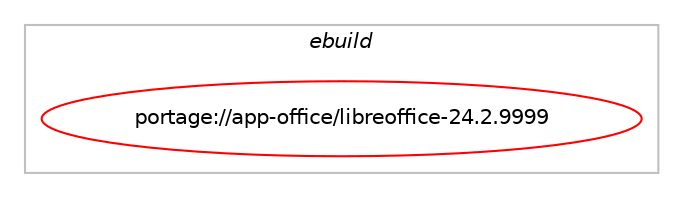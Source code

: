 digraph prolog {

# *************
# Graph options
# *************

newrank=true;
concentrate=true;
compound=true;
graph [rankdir=LR,fontname=Helvetica,fontsize=10,ranksep=1.5];#, ranksep=2.5, nodesep=0.2];
edge  [arrowhead=vee];
node  [fontname=Helvetica,fontsize=10];

# **********
# The ebuild
# **********

subgraph cluster_leftcol {
color=gray;
label=<<i>ebuild</i>>;
id [label="portage://app-office/libreoffice-24.2.9999", color=red, width=4, href="../app-office/libreoffice-24.2.9999.svg"];
}

# ****************
# The dependencies
# ****************

subgraph cluster_midcol {
color=gray;
label=<<i>dependencies</i>>;
subgraph cluster_compile {
fillcolor="#eeeeee";
style=filled;
label=<<i>compile</i>>;
# *** BEGIN UNKNOWN DEPENDENCY TYPE (TODO) ***
# id -> equal(use_conditional_group(negative,mariadb,portage://app-office/libreoffice-24.2.9999,[package_dependency(portage://app-office/libreoffice-24.2.9999,install,no,dev-db,mysql-connector-c,none,[,,],any_same_slot,[])]))
# *** END UNKNOWN DEPENDENCY TYPE (TODO) ***

# *** BEGIN UNKNOWN DEPENDENCY TYPE (TODO) ***
# id -> equal(use_conditional_group(positive,accessibility,portage://app-office/libreoffice-24.2.9999,[use_conditional_group(positive,python_single_target_python3_10,portage://app-office/libreoffice-24.2.9999,[package_dependency(portage://app-office/libreoffice-24.2.9999,install,no,dev-python,lxml,none,[,,],[],[use(enable(python_targets_python3_10),negative)])]),use_conditional_group(positive,python_single_target_python3_11,portage://app-office/libreoffice-24.2.9999,[package_dependency(portage://app-office/libreoffice-24.2.9999,install,no,dev-python,lxml,none,[,,],[],[use(enable(python_targets_python3_11),negative)])]),use_conditional_group(positive,python_single_target_python3_12,portage://app-office/libreoffice-24.2.9999,[package_dependency(portage://app-office/libreoffice-24.2.9999,install,no,dev-python,lxml,none,[,,],[],[use(enable(python_targets_python3_12),negative)])])]))
# *** END UNKNOWN DEPENDENCY TYPE (TODO) ***

# *** BEGIN UNKNOWN DEPENDENCY TYPE (TODO) ***
# id -> equal(use_conditional_group(positive,bluetooth,portage://app-office/libreoffice-24.2.9999,[package_dependency(portage://app-office/libreoffice-24.2.9999,install,no,dev-libs,glib,none,[,,],[slot(2)],[]),package_dependency(portage://app-office/libreoffice-24.2.9999,install,no,net-wireless,bluez,none,[,,],[],[])]))
# *** END UNKNOWN DEPENDENCY TYPE (TODO) ***

# *** BEGIN UNKNOWN DEPENDENCY TYPE (TODO) ***
# id -> equal(use_conditional_group(positive,coinmp,portage://app-office/libreoffice-24.2.9999,[package_dependency(portage://app-office/libreoffice-24.2.9999,install,no,sci-libs,coinor-mp,none,[,,],[],[])]))
# *** END UNKNOWN DEPENDENCY TYPE (TODO) ***

# *** BEGIN UNKNOWN DEPENDENCY TYPE (TODO) ***
# id -> equal(use_conditional_group(positive,cups,portage://app-office/libreoffice-24.2.9999,[package_dependency(portage://app-office/libreoffice-24.2.9999,install,no,net-print,cups,none,[,,],[],[])]))
# *** END UNKNOWN DEPENDENCY TYPE (TODO) ***

# *** BEGIN UNKNOWN DEPENDENCY TYPE (TODO) ***
# id -> equal(use_conditional_group(positive,dbus,portage://app-office/libreoffice-24.2.9999,[package_dependency(portage://app-office/libreoffice-24.2.9999,install,no,sys-apps,dbus,none,[,,],[],[])]))
# *** END UNKNOWN DEPENDENCY TYPE (TODO) ***

# *** BEGIN UNKNOWN DEPENDENCY TYPE (TODO) ***
# id -> equal(use_conditional_group(positive,eds,portage://app-office/libreoffice-24.2.9999,[package_dependency(portage://app-office/libreoffice-24.2.9999,install,no,dev-libs,glib,none,[,,],[slot(2)],[]),package_dependency(portage://app-office/libreoffice-24.2.9999,install,no,gnome-base,dconf,greaterequal,[0.40.0,,,0.40.0],[],[]),package_dependency(portage://app-office/libreoffice-24.2.9999,install,no,gnome-extra,evolution-data-server,none,[,,],[],[])]))
# *** END UNKNOWN DEPENDENCY TYPE (TODO) ***

# *** BEGIN UNKNOWN DEPENDENCY TYPE (TODO) ***
# id -> equal(use_conditional_group(positive,firebird,portage://app-office/libreoffice-24.2.9999,[package_dependency(portage://app-office/libreoffice-24.2.9999,install,no,dev-db,firebird,greaterequal,[3.0.2.32703.0,,-r1,3.0.2.32703.0-r1],[],[use(enable(server),none)])]))
# *** END UNKNOWN DEPENDENCY TYPE (TODO) ***

# *** BEGIN UNKNOWN DEPENDENCY TYPE (TODO) ***
# id -> equal(use_conditional_group(positive,gstreamer,portage://app-office/libreoffice-24.2.9999,[package_dependency(portage://app-office/libreoffice-24.2.9999,install,no,media-libs,gstreamer,none,[,,],[slot(1.0)],[]),package_dependency(portage://app-office/libreoffice-24.2.9999,install,no,media-libs,gst-plugins-base,none,[,,],[slot(1.0)],[])]))
# *** END UNKNOWN DEPENDENCY TYPE (TODO) ***

# *** BEGIN UNKNOWN DEPENDENCY TYPE (TODO) ***
# id -> equal(use_conditional_group(positive,gtk,portage://app-office/libreoffice-24.2.9999,[package_dependency(portage://app-office/libreoffice-24.2.9999,install,no,app-accessibility,at-spi2-core,none,[,,],[slot(2)],[]),package_dependency(portage://app-office/libreoffice-24.2.9999,install,no,dev-libs,glib,none,[,,],[slot(2)],[]),package_dependency(portage://app-office/libreoffice-24.2.9999,install,no,dev-libs,gobject-introspection,none,[,,],[],[]),package_dependency(portage://app-office/libreoffice-24.2.9999,install,no,gnome-base,dconf,none,[,,],[],[]),package_dependency(portage://app-office/libreoffice-24.2.9999,install,no,media-libs,mesa,none,[,,],[],[use(enable(egl),positive)]),package_dependency(portage://app-office/libreoffice-24.2.9999,install,no,x11-libs,gtk+,none,[,,],[slot(3)],[use(enable(X),none)]),package_dependency(portage://app-office/libreoffice-24.2.9999,install,no,x11-libs,pango,none,[,,],[],[])]))
# *** END UNKNOWN DEPENDENCY TYPE (TODO) ***

# *** BEGIN UNKNOWN DEPENDENCY TYPE (TODO) ***
# id -> equal(use_conditional_group(positive,java,portage://app-office/libreoffice-24.2.9999,[package_dependency(portage://app-office/libreoffice-24.2.9999,install,no,dev-java,ant,none,[,,],[slot(0)],[]),package_dependency(portage://app-office/libreoffice-24.2.9999,install,no,virtual,jdk,greaterequal,[17,,,17],[],[])]))
# *** END UNKNOWN DEPENDENCY TYPE (TODO) ***

# *** BEGIN UNKNOWN DEPENDENCY TYPE (TODO) ***
# id -> equal(use_conditional_group(positive,java,portage://app-office/libreoffice-24.2.9999,[package_dependency(portage://app-office/libreoffice-24.2.9999,install,no,dev-java,java-config,greaterequal,[2.2.0,,-r3,2.2.0-r3],[],[])]))
# *** END UNKNOWN DEPENDENCY TYPE (TODO) ***

# *** BEGIN UNKNOWN DEPENDENCY TYPE (TODO) ***
# id -> equal(use_conditional_group(positive,kde,portage://app-office/libreoffice-24.2.9999,[use_conditional_group(positive,qt5,portage://app-office/libreoffice-24.2.9999,[package_dependency(portage://app-office/libreoffice-24.2.9999,install,no,kde-frameworks,kconfig,none,[,,],[slot(5)],[]),package_dependency(portage://app-office/libreoffice-24.2.9999,install,no,kde-frameworks,kcoreaddons,none,[,,],[slot(5)],[]),package_dependency(portage://app-office/libreoffice-24.2.9999,install,no,kde-frameworks,ki18n,none,[,,],[slot(5)],[]),package_dependency(portage://app-office/libreoffice-24.2.9999,install,no,kde-frameworks,kio,none,[,,],[slot(5)],[]),package_dependency(portage://app-office/libreoffice-24.2.9999,install,no,kde-frameworks,kwindowsystem,none,[,,],[slot(5)],[])]),use_conditional_group(positive,qt6,portage://app-office/libreoffice-24.2.9999,[package_dependency(portage://app-office/libreoffice-24.2.9999,install,no,kde-frameworks,kconfig,none,[,,],[slot(6)],[]),package_dependency(portage://app-office/libreoffice-24.2.9999,install,no,kde-frameworks,kcoreaddons,none,[,,],[slot(6)],[]),package_dependency(portage://app-office/libreoffice-24.2.9999,install,no,kde-frameworks,ki18n,none,[,,],[slot(6)],[]),package_dependency(portage://app-office/libreoffice-24.2.9999,install,no,kde-frameworks,kio,none,[,,],[slot(6)],[]),package_dependency(portage://app-office/libreoffice-24.2.9999,install,no,kde-frameworks,kwindowsystem,none,[,,],[slot(6)],[])])]))
# *** END UNKNOWN DEPENDENCY TYPE (TODO) ***

# *** BEGIN UNKNOWN DEPENDENCY TYPE (TODO) ***
# id -> equal(use_conditional_group(positive,ldap,portage://app-office/libreoffice-24.2.9999,[package_dependency(portage://app-office/libreoffice-24.2.9999,install,no,net-nds,openldap,none,[,,],any_same_slot,[])]))
# *** END UNKNOWN DEPENDENCY TYPE (TODO) ***

# *** BEGIN UNKNOWN DEPENDENCY TYPE (TODO) ***
# id -> equal(use_conditional_group(positive,libreoffice_extensions_scripting-beanshell,portage://app-office/libreoffice-24.2.9999,[package_dependency(portage://app-office/libreoffice-24.2.9999,install,no,dev-java,bsh,none,[,,],[],[])]))
# *** END UNKNOWN DEPENDENCY TYPE (TODO) ***

# *** BEGIN UNKNOWN DEPENDENCY TYPE (TODO) ***
# id -> equal(use_conditional_group(positive,libreoffice_extensions_scripting-javascript,portage://app-office/libreoffice-24.2.9999,[package_dependency(portage://app-office/libreoffice-24.2.9999,install,no,dev-java,rhino,greaterequal,[1.7.14,,,1.7.14],[slot(1.6)],[])]))
# *** END UNKNOWN DEPENDENCY TYPE (TODO) ***

# *** BEGIN UNKNOWN DEPENDENCY TYPE (TODO) ***
# id -> equal(use_conditional_group(positive,mariadb,portage://app-office/libreoffice-24.2.9999,[package_dependency(portage://app-office/libreoffice-24.2.9999,install,no,dev-db,mariadb-connector-c,none,[,,],any_same_slot,[])]))
# *** END UNKNOWN DEPENDENCY TYPE (TODO) ***

# *** BEGIN UNKNOWN DEPENDENCY TYPE (TODO) ***
# id -> equal(use_conditional_group(positive,pdfimport,portage://app-office/libreoffice-24.2.9999,[package_dependency(portage://app-office/libreoffice-24.2.9999,install,no,app-text,poppler,greaterequal,[22.06,,,22.06],any_same_slot,[use(enable(cxx),none)])]))
# *** END UNKNOWN DEPENDENCY TYPE (TODO) ***

# *** BEGIN UNKNOWN DEPENDENCY TYPE (TODO) ***
# id -> equal(use_conditional_group(positive,postgres,portage://app-office/libreoffice-24.2.9999,[package_dependency(portage://app-office/libreoffice-24.2.9999,install,no,dev-db,postgresql,greaterequal,[9.0,,,9.0],any_different_slot,[use(enable(kerberos),none)])]))
# *** END UNKNOWN DEPENDENCY TYPE (TODO) ***

# *** BEGIN UNKNOWN DEPENDENCY TYPE (TODO) ***
# id -> equal(use_conditional_group(positive,python_single_target_python3_10,portage://app-office/libreoffice-24.2.9999,[package_dependency(portage://app-office/libreoffice-24.2.9999,install,no,dev-lang,python,none,[,,],[slot(3.10)],[use(enable(threads),positive),use(enable(xml),positive)])]))
# *** END UNKNOWN DEPENDENCY TYPE (TODO) ***

# *** BEGIN UNKNOWN DEPENDENCY TYPE (TODO) ***
# id -> equal(use_conditional_group(positive,python_single_target_python3_11,portage://app-office/libreoffice-24.2.9999,[package_dependency(portage://app-office/libreoffice-24.2.9999,install,no,dev-lang,python,none,[,,],[slot(3.11)],[use(enable(threads),positive),use(enable(xml),positive)])]))
# *** END UNKNOWN DEPENDENCY TYPE (TODO) ***

# *** BEGIN UNKNOWN DEPENDENCY TYPE (TODO) ***
# id -> equal(use_conditional_group(positive,python_single_target_python3_12,portage://app-office/libreoffice-24.2.9999,[package_dependency(portage://app-office/libreoffice-24.2.9999,install,no,dev-lang,python,none,[,,],[slot(3.12)],[use(enable(threads),positive),use(enable(xml),positive)])]))
# *** END UNKNOWN DEPENDENCY TYPE (TODO) ***

# *** BEGIN UNKNOWN DEPENDENCY TYPE (TODO) ***
# id -> equal(use_conditional_group(positive,qt5,portage://app-office/libreoffice-24.2.9999,[package_dependency(portage://app-office/libreoffice-24.2.9999,install,no,dev-qt,qtcore,none,[,,],[slot(5)],[]),package_dependency(portage://app-office/libreoffice-24.2.9999,install,no,dev-qt,qtgui,none,[,,],[slot(5)],[]),package_dependency(portage://app-office/libreoffice-24.2.9999,install,no,dev-qt,qtwidgets,none,[,,],[slot(5)],[]),package_dependency(portage://app-office/libreoffice-24.2.9999,install,no,dev-qt,qtx11extras,none,[,,],[slot(5)],[])]))
# *** END UNKNOWN DEPENDENCY TYPE (TODO) ***

# *** BEGIN UNKNOWN DEPENDENCY TYPE (TODO) ***
# id -> equal(use_conditional_group(positive,qt6,portage://app-office/libreoffice-24.2.9999,[package_dependency(portage://app-office/libreoffice-24.2.9999,install,no,dev-qt,qtbase,none,[,,],[slot(6)],[use(enable(gui),none),use(enable(widgets),none)])]))
# *** END UNKNOWN DEPENDENCY TYPE (TODO) ***

# *** BEGIN UNKNOWN DEPENDENCY TYPE (TODO) ***
# id -> equal(use_conditional_group(positive,test,portage://app-office/libreoffice-24.2.9999,[package_dependency(portage://app-office/libreoffice-24.2.9999,install,no,app-crypt,gnupg,none,[,,],[],[]),package_dependency(portage://app-office/libreoffice-24.2.9999,install,no,dev-util,cppunit,none,[,,],[],[]),package_dependency(portage://app-office/libreoffice-24.2.9999,install,no,media-fonts,dejavu,none,[,,],[],[]),package_dependency(portage://app-office/libreoffice-24.2.9999,install,no,media-fonts,liberation-fonts,none,[,,],[],[])]))
# *** END UNKNOWN DEPENDENCY TYPE (TODO) ***

# *** BEGIN UNKNOWN DEPENDENCY TYPE (TODO) ***
# id -> equal(use_conditional_group(positive,valgrind,portage://app-office/libreoffice-24.2.9999,[package_dependency(portage://app-office/libreoffice-24.2.9999,install,no,dev-debug,valgrind,none,[,,],[],[])]))
# *** END UNKNOWN DEPENDENCY TYPE (TODO) ***

# *** BEGIN UNKNOWN DEPENDENCY TYPE (TODO) ***
# id -> equal(package_dependency(portage://app-office/libreoffice-24.2.9999,install,no,app-arch,unzip,none,[,,],[],[]))
# *** END UNKNOWN DEPENDENCY TYPE (TODO) ***

# *** BEGIN UNKNOWN DEPENDENCY TYPE (TODO) ***
# id -> equal(package_dependency(portage://app-office/libreoffice-24.2.9999,install,no,app-arch,zip,none,[,,],[],[]))
# *** END UNKNOWN DEPENDENCY TYPE (TODO) ***

# *** BEGIN UNKNOWN DEPENDENCY TYPE (TODO) ***
# id -> equal(package_dependency(portage://app-office/libreoffice-24.2.9999,install,no,app-crypt,argon2,none,[,,],any_same_slot,[]))
# *** END UNKNOWN DEPENDENCY TYPE (TODO) ***

# *** BEGIN UNKNOWN DEPENDENCY TYPE (TODO) ***
# id -> equal(package_dependency(portage://app-office/libreoffice-24.2.9999,install,no,app-crypt,gpgme,none,[,,],any_same_slot,[use(enable(cxx),none)]))
# *** END UNKNOWN DEPENDENCY TYPE (TODO) ***

# *** BEGIN UNKNOWN DEPENDENCY TYPE (TODO) ***
# id -> equal(package_dependency(portage://app-office/libreoffice-24.2.9999,install,no,app-text,hunspell,none,[,,],any_same_slot,[]))
# *** END UNKNOWN DEPENDENCY TYPE (TODO) ***

# *** BEGIN UNKNOWN DEPENDENCY TYPE (TODO) ***
# id -> equal(package_dependency(portage://app-office/libreoffice-24.2.9999,install,no,app-text,libabw,greaterequal,[0.1.0,,,0.1.0],[],[]))
# *** END UNKNOWN DEPENDENCY TYPE (TODO) ***

# *** BEGIN UNKNOWN DEPENDENCY TYPE (TODO) ***
# id -> equal(package_dependency(portage://app-office/libreoffice-24.2.9999,install,no,app-text,libebook,greaterequal,[0.1,,,0.1],[],[]))
# *** END UNKNOWN DEPENDENCY TYPE (TODO) ***

# *** BEGIN UNKNOWN DEPENDENCY TYPE (TODO) ***
# id -> equal(package_dependency(portage://app-office/libreoffice-24.2.9999,install,no,app-text,libepubgen,none,[,,],[],[]))
# *** END UNKNOWN DEPENDENCY TYPE (TODO) ***

# *** BEGIN UNKNOWN DEPENDENCY TYPE (TODO) ***
# id -> equal(package_dependency(portage://app-office/libreoffice-24.2.9999,install,no,app-text,libetonyek,greaterequal,[0.1,,,0.1],[],[]))
# *** END UNKNOWN DEPENDENCY TYPE (TODO) ***

# *** BEGIN UNKNOWN DEPENDENCY TYPE (TODO) ***
# id -> equal(package_dependency(portage://app-office/libreoffice-24.2.9999,install,no,app-text,libexttextcat,none,[,,],[],[]))
# *** END UNKNOWN DEPENDENCY TYPE (TODO) ***

# *** BEGIN UNKNOWN DEPENDENCY TYPE (TODO) ***
# id -> equal(package_dependency(portage://app-office/libreoffice-24.2.9999,install,no,app-text,liblangtag,none,[,,],[],[]))
# *** END UNKNOWN DEPENDENCY TYPE (TODO) ***

# *** BEGIN UNKNOWN DEPENDENCY TYPE (TODO) ***
# id -> equal(package_dependency(portage://app-office/libreoffice-24.2.9999,install,no,app-text,libmspub,greaterequal,[0.1.0,,,0.1.0],[],[]))
# *** END UNKNOWN DEPENDENCY TYPE (TODO) ***

# *** BEGIN UNKNOWN DEPENDENCY TYPE (TODO) ***
# id -> equal(package_dependency(portage://app-office/libreoffice-24.2.9999,install,no,app-text,libmwaw,greaterequal,[0.3.21,,,0.3.21],[],[]))
# *** END UNKNOWN DEPENDENCY TYPE (TODO) ***

# *** BEGIN UNKNOWN DEPENDENCY TYPE (TODO) ***
# id -> equal(package_dependency(portage://app-office/libreoffice-24.2.9999,install,no,app-text,libnumbertext,greaterequal,[1.0.6,,,1.0.6],[],[]))
# *** END UNKNOWN DEPENDENCY TYPE (TODO) ***

# *** BEGIN UNKNOWN DEPENDENCY TYPE (TODO) ***
# id -> equal(package_dependency(portage://app-office/libreoffice-24.2.9999,install,no,app-text,libodfgen,greaterequal,[0.1.0,,,0.1.0],[],[]))
# *** END UNKNOWN DEPENDENCY TYPE (TODO) ***

# *** BEGIN UNKNOWN DEPENDENCY TYPE (TODO) ***
# id -> equal(package_dependency(portage://app-office/libreoffice-24.2.9999,install,no,app-text,libqxp,none,[,,],[],[]))
# *** END UNKNOWN DEPENDENCY TYPE (TODO) ***

# *** BEGIN UNKNOWN DEPENDENCY TYPE (TODO) ***
# id -> equal(package_dependency(portage://app-office/libreoffice-24.2.9999,install,no,app-text,libstaroffice,none,[,,],[],[]))
# *** END UNKNOWN DEPENDENCY TYPE (TODO) ***

# *** BEGIN UNKNOWN DEPENDENCY TYPE (TODO) ***
# id -> equal(package_dependency(portage://app-office/libreoffice-24.2.9999,install,no,app-text,libwpd,none,[,,],[slot(0.10)],[use(enable(tools),none)]))
# *** END UNKNOWN DEPENDENCY TYPE (TODO) ***

# *** BEGIN UNKNOWN DEPENDENCY TYPE (TODO) ***
# id -> equal(package_dependency(portage://app-office/libreoffice-24.2.9999,install,no,app-text,libwpg,none,[,,],[slot(0.3)],[]))
# *** END UNKNOWN DEPENDENCY TYPE (TODO) ***

# *** BEGIN UNKNOWN DEPENDENCY TYPE (TODO) ***
# id -> equal(package_dependency(portage://app-office/libreoffice-24.2.9999,install,no,app-text,libwps,greaterequal,[0.4,,,0.4],[],[]))
# *** END UNKNOWN DEPENDENCY TYPE (TODO) ***

# *** BEGIN UNKNOWN DEPENDENCY TYPE (TODO) ***
# id -> equal(package_dependency(portage://app-office/libreoffice-24.2.9999,install,no,app-text,mythes,none,[,,],[],[]))
# *** END UNKNOWN DEPENDENCY TYPE (TODO) ***

# *** BEGIN UNKNOWN DEPENDENCY TYPE (TODO) ***
# id -> equal(package_dependency(portage://app-office/libreoffice-24.2.9999,install,no,dev-cpp,clucene,greaterequal,[2.3.3.4,,-r2,2.3.3.4-r2],[],[]))
# *** END UNKNOWN DEPENDENCY TYPE (TODO) ***

# *** BEGIN UNKNOWN DEPENDENCY TYPE (TODO) ***
# id -> equal(package_dependency(portage://app-office/libreoffice-24.2.9999,install,no,dev-cpp,libcmis,greaterequal,[0.6.2,,,0.6.2],[slot(0),equal],[]))
# *** END UNKNOWN DEPENDENCY TYPE (TODO) ***

# *** BEGIN UNKNOWN DEPENDENCY TYPE (TODO) ***
# id -> equal(package_dependency(portage://app-office/libreoffice-24.2.9999,install,no,dev-db,unixODBC,none,[,,],[],[]))
# *** END UNKNOWN DEPENDENCY TYPE (TODO) ***

# *** BEGIN UNKNOWN DEPENDENCY TYPE (TODO) ***
# id -> equal(package_dependency(portage://app-office/libreoffice-24.2.9999,install,no,dev-lang,perl,none,[,,],[],[]))
# *** END UNKNOWN DEPENDENCY TYPE (TODO) ***

# *** BEGIN UNKNOWN DEPENDENCY TYPE (TODO) ***
# id -> equal(package_dependency(portage://app-office/libreoffice-24.2.9999,install,no,dev-libs,boost,none,[,,],any_same_slot,[use(enable(nls),none)]))
# *** END UNKNOWN DEPENDENCY TYPE (TODO) ***

# *** BEGIN UNKNOWN DEPENDENCY TYPE (TODO) ***
# id -> equal(package_dependency(portage://app-office/libreoffice-24.2.9999,install,no,dev-libs,expat,none,[,,],[],[]))
# *** END UNKNOWN DEPENDENCY TYPE (TODO) ***

# *** BEGIN UNKNOWN DEPENDENCY TYPE (TODO) ***
# id -> equal(package_dependency(portage://app-office/libreoffice-24.2.9999,install,no,dev-libs,hyphen,none,[,,],[],[]))
# *** END UNKNOWN DEPENDENCY TYPE (TODO) ***

# *** BEGIN UNKNOWN DEPENDENCY TYPE (TODO) ***
# id -> equal(package_dependency(portage://app-office/libreoffice-24.2.9999,install,no,dev-libs,icu,none,[,,],any_same_slot,[]))
# *** END UNKNOWN DEPENDENCY TYPE (TODO) ***

# *** BEGIN UNKNOWN DEPENDENCY TYPE (TODO) ***
# id -> equal(package_dependency(portage://app-office/libreoffice-24.2.9999,install,no,dev-libs,libassuan,none,[,,],any_same_slot,[]))
# *** END UNKNOWN DEPENDENCY TYPE (TODO) ***

# *** BEGIN UNKNOWN DEPENDENCY TYPE (TODO) ***
# id -> equal(package_dependency(portage://app-office/libreoffice-24.2.9999,install,no,dev-libs,libatomic_ops,greaterequal,[7.2,d,,7.2d],[],[]))
# *** END UNKNOWN DEPENDENCY TYPE (TODO) ***

# *** BEGIN UNKNOWN DEPENDENCY TYPE (TODO) ***
# id -> equal(package_dependency(portage://app-office/libreoffice-24.2.9999,install,no,dev-libs,libgpg-error,none,[,,],[],[]))
# *** END UNKNOWN DEPENDENCY TYPE (TODO) ***

# *** BEGIN UNKNOWN DEPENDENCY TYPE (TODO) ***
# id -> equal(package_dependency(portage://app-office/libreoffice-24.2.9999,install,no,dev-libs,liborcus,greaterequal,[0.18.0,,,0.18.0],[slot(0),subslot(0.18)],[]))
# *** END UNKNOWN DEPENDENCY TYPE (TODO) ***

# *** BEGIN UNKNOWN DEPENDENCY TYPE (TODO) ***
# id -> equal(package_dependency(portage://app-office/libreoffice-24.2.9999,install,no,dev-libs,librevenge,none,[,,],[],[]))
# *** END UNKNOWN DEPENDENCY TYPE (TODO) ***

# *** BEGIN UNKNOWN DEPENDENCY TYPE (TODO) ***
# id -> equal(package_dependency(portage://app-office/libreoffice-24.2.9999,install,no,dev-libs,libxml2,none,[,,],[],[]))
# *** END UNKNOWN DEPENDENCY TYPE (TODO) ***

# *** BEGIN UNKNOWN DEPENDENCY TYPE (TODO) ***
# id -> equal(package_dependency(portage://app-office/libreoffice-24.2.9999,install,no,dev-libs,libxslt,none,[,,],[],[]))
# *** END UNKNOWN DEPENDENCY TYPE (TODO) ***

# *** BEGIN UNKNOWN DEPENDENCY TYPE (TODO) ***
# id -> equal(package_dependency(portage://app-office/libreoffice-24.2.9999,install,no,dev-libs,nspr,none,[,,],[],[]))
# *** END UNKNOWN DEPENDENCY TYPE (TODO) ***

# *** BEGIN UNKNOWN DEPENDENCY TYPE (TODO) ***
# id -> equal(package_dependency(portage://app-office/libreoffice-24.2.9999,install,no,dev-libs,nss,none,[,,],[],[]))
# *** END UNKNOWN DEPENDENCY TYPE (TODO) ***

# *** BEGIN UNKNOWN DEPENDENCY TYPE (TODO) ***
# id -> equal(package_dependency(portage://app-office/libreoffice-24.2.9999,install,no,dev-libs,redland,greaterequal,[1.0.16,,,1.0.16],[],[]))
# *** END UNKNOWN DEPENDENCY TYPE (TODO) ***

# *** BEGIN UNKNOWN DEPENDENCY TYPE (TODO) ***
# id -> equal(package_dependency(portage://app-office/libreoffice-24.2.9999,install,no,dev-libs,xmlsec,greaterequal,[1.2.35,,,1.2.35],any_same_slot,[use(enable(nss),none)]))
# *** END UNKNOWN DEPENDENCY TYPE (TODO) ***

# *** BEGIN UNKNOWN DEPENDENCY TYPE (TODO) ***
# id -> equal(package_dependency(portage://app-office/libreoffice-24.2.9999,install,no,dev-perl,Archive-Zip,none,[,,],[],[]))
# *** END UNKNOWN DEPENDENCY TYPE (TODO) ***

# *** BEGIN UNKNOWN DEPENDENCY TYPE (TODO) ***
# id -> equal(package_dependency(portage://app-office/libreoffice-24.2.9999,install,no,dev-util,cppunit,greaterequal,[1.14.0,,,1.14.0],[],[]))
# *** END UNKNOWN DEPENDENCY TYPE (TODO) ***

# *** BEGIN UNKNOWN DEPENDENCY TYPE (TODO) ***
# id -> equal(package_dependency(portage://app-office/libreoffice-24.2.9999,install,no,dev-util,gperf,greaterequal,[3.1,,,3.1],[],[]))
# *** END UNKNOWN DEPENDENCY TYPE (TODO) ***

# *** BEGIN UNKNOWN DEPENDENCY TYPE (TODO) ***
# id -> equal(package_dependency(portage://app-office/libreoffice-24.2.9999,install,no,dev-util,mdds,none,[,,],[slot(1),subslot(2.1)],[]))
# *** END UNKNOWN DEPENDENCY TYPE (TODO) ***

# *** BEGIN UNKNOWN DEPENDENCY TYPE (TODO) ***
# id -> equal(package_dependency(portage://app-office/libreoffice-24.2.9999,install,no,games-engines,box2d,greaterequal,[2.4.1,,,2.4.1],[slot(0)],[]))
# *** END UNKNOWN DEPENDENCY TYPE (TODO) ***

# *** BEGIN UNKNOWN DEPENDENCY TYPE (TODO) ***
# id -> equal(package_dependency(portage://app-office/libreoffice-24.2.9999,install,no,media-gfx,fontforge,none,[,,],[],[]))
# *** END UNKNOWN DEPENDENCY TYPE (TODO) ***

# *** BEGIN UNKNOWN DEPENDENCY TYPE (TODO) ***
# id -> equal(package_dependency(portage://app-office/libreoffice-24.2.9999,install,no,media-gfx,graphite2,none,[,,],[],[]))
# *** END UNKNOWN DEPENDENCY TYPE (TODO) ***

# *** BEGIN UNKNOWN DEPENDENCY TYPE (TODO) ***
# id -> equal(package_dependency(portage://app-office/libreoffice-24.2.9999,install,no,media-libs,fontconfig,none,[,,],[],[]))
# *** END UNKNOWN DEPENDENCY TYPE (TODO) ***

# *** BEGIN UNKNOWN DEPENDENCY TYPE (TODO) ***
# id -> equal(package_dependency(portage://app-office/libreoffice-24.2.9999,install,no,media-libs,freetype,greaterequal,[2.11.0,,-r1,2.11.0-r1],[slot(2)],[]))
# *** END UNKNOWN DEPENDENCY TYPE (TODO) ***

# *** BEGIN UNKNOWN DEPENDENCY TYPE (TODO) ***
# id -> equal(package_dependency(portage://app-office/libreoffice-24.2.9999,install,no,media-libs,glm,none,[,,],[],[]))
# *** END UNKNOWN DEPENDENCY TYPE (TODO) ***

# *** BEGIN UNKNOWN DEPENDENCY TYPE (TODO) ***
# id -> equal(package_dependency(portage://app-office/libreoffice-24.2.9999,install,no,media-libs,harfbuzz,greaterequal,[5.1.0,,,5.1.0],any_same_slot,[use(enable(graphite),none),use(enable(icu),none)]))
# *** END UNKNOWN DEPENDENCY TYPE (TODO) ***

# *** BEGIN UNKNOWN DEPENDENCY TYPE (TODO) ***
# id -> equal(package_dependency(portage://app-office/libreoffice-24.2.9999,install,no,media-libs,lcms,none,[,,],[slot(2)],[]))
# *** END UNKNOWN DEPENDENCY TYPE (TODO) ***

# *** BEGIN UNKNOWN DEPENDENCY TYPE (TODO) ***
# id -> equal(package_dependency(portage://app-office/libreoffice-24.2.9999,install,no,media-libs,libcdr,greaterequal,[0.1.0,,,0.1.0],[],[]))
# *** END UNKNOWN DEPENDENCY TYPE (TODO) ***

# *** BEGIN UNKNOWN DEPENDENCY TYPE (TODO) ***
# id -> equal(package_dependency(portage://app-office/libreoffice-24.2.9999,install,no,media-libs,libepoxy,greaterequal,[1.3.1,,,1.3.1],[],[use(enable(X),none)]))
# *** END UNKNOWN DEPENDENCY TYPE (TODO) ***

# *** BEGIN UNKNOWN DEPENDENCY TYPE (TODO) ***
# id -> equal(package_dependency(portage://app-office/libreoffice-24.2.9999,install,no,media-libs,libfreehand,greaterequal,[0.1.0,,,0.1.0],[],[]))
# *** END UNKNOWN DEPENDENCY TYPE (TODO) ***

# *** BEGIN UNKNOWN DEPENDENCY TYPE (TODO) ***
# id -> equal(package_dependency(portage://app-office/libreoffice-24.2.9999,install,no,media-libs,libjpeg-turbo,none,[,,],any_same_slot,[]))
# *** END UNKNOWN DEPENDENCY TYPE (TODO) ***

# *** BEGIN UNKNOWN DEPENDENCY TYPE (TODO) ***
# id -> equal(package_dependency(portage://app-office/libreoffice-24.2.9999,install,no,media-libs,libpagemaker,none,[,,],[],[]))
# *** END UNKNOWN DEPENDENCY TYPE (TODO) ***

# *** BEGIN UNKNOWN DEPENDENCY TYPE (TODO) ***
# id -> equal(package_dependency(portage://app-office/libreoffice-24.2.9999,install,no,media-libs,libpng,greaterequal,[1.4,,,1.4],[slot(0),equal],[]))
# *** END UNKNOWN DEPENDENCY TYPE (TODO) ***

# *** BEGIN UNKNOWN DEPENDENCY TYPE (TODO) ***
# id -> equal(package_dependency(portage://app-office/libreoffice-24.2.9999,install,no,media-libs,libvisio,greaterequal,[0.1.0,,,0.1.0],[],[]))
# *** END UNKNOWN DEPENDENCY TYPE (TODO) ***

# *** BEGIN UNKNOWN DEPENDENCY TYPE (TODO) ***
# id -> equal(package_dependency(portage://app-office/libreoffice-24.2.9999,install,no,media-libs,libwebp,none,[,,],any_same_slot,[]))
# *** END UNKNOWN DEPENDENCY TYPE (TODO) ***

# *** BEGIN UNKNOWN DEPENDENCY TYPE (TODO) ***
# id -> equal(package_dependency(portage://app-office/libreoffice-24.2.9999,install,no,media-libs,libzmf,none,[,,],[],[]))
# *** END UNKNOWN DEPENDENCY TYPE (TODO) ***

# *** BEGIN UNKNOWN DEPENDENCY TYPE (TODO) ***
# id -> equal(package_dependency(portage://app-office/libreoffice-24.2.9999,install,no,media-libs,openjpeg,none,[,,],any_same_slot,[]))
# *** END UNKNOWN DEPENDENCY TYPE (TODO) ***

# *** BEGIN UNKNOWN DEPENDENCY TYPE (TODO) ***
# id -> equal(package_dependency(portage://app-office/libreoffice-24.2.9999,install,no,media-libs,tiff,none,[,,],any_same_slot,[]))
# *** END UNKNOWN DEPENDENCY TYPE (TODO) ***

# *** BEGIN UNKNOWN DEPENDENCY TYPE (TODO) ***
# id -> equal(package_dependency(portage://app-office/libreoffice-24.2.9999,install,no,media-libs,zxing-cpp,none,[,,],any_same_slot,[]))
# *** END UNKNOWN DEPENDENCY TYPE (TODO) ***

# *** BEGIN UNKNOWN DEPENDENCY TYPE (TODO) ***
# id -> equal(package_dependency(portage://app-office/libreoffice-24.2.9999,install,no,net-misc,curl,none,[,,],[],[]))
# *** END UNKNOWN DEPENDENCY TYPE (TODO) ***

# *** BEGIN UNKNOWN DEPENDENCY TYPE (TODO) ***
# id -> equal(package_dependency(portage://app-office/libreoffice-24.2.9999,install,no,sci-mathematics,lpsolve,none,[,,],any_same_slot,[]))
# *** END UNKNOWN DEPENDENCY TYPE (TODO) ***

# *** BEGIN UNKNOWN DEPENDENCY TYPE (TODO) ***
# id -> equal(package_dependency(portage://app-office/libreoffice-24.2.9999,install,no,sys-libs,zlib,none,[,,],[],[]))
# *** END UNKNOWN DEPENDENCY TYPE (TODO) ***

# *** BEGIN UNKNOWN DEPENDENCY TYPE (TODO) ***
# id -> equal(package_dependency(portage://app-office/libreoffice-24.2.9999,install,no,virtual,opengl,none,[,,],[],[]))
# *** END UNKNOWN DEPENDENCY TYPE (TODO) ***

# *** BEGIN UNKNOWN DEPENDENCY TYPE (TODO) ***
# id -> equal(package_dependency(portage://app-office/libreoffice-24.2.9999,install,no,x11-base,xorg-proto,none,[,,],[],[]))
# *** END UNKNOWN DEPENDENCY TYPE (TODO) ***

# *** BEGIN UNKNOWN DEPENDENCY TYPE (TODO) ***
# id -> equal(package_dependency(portage://app-office/libreoffice-24.2.9999,install,no,x11-libs,cairo,none,[,,],[],[use(enable(X),none)]))
# *** END UNKNOWN DEPENDENCY TYPE (TODO) ***

# *** BEGIN UNKNOWN DEPENDENCY TYPE (TODO) ***
# id -> equal(package_dependency(portage://app-office/libreoffice-24.2.9999,install,no,x11-libs,libXinerama,none,[,,],[],[]))
# *** END UNKNOWN DEPENDENCY TYPE (TODO) ***

# *** BEGIN UNKNOWN DEPENDENCY TYPE (TODO) ***
# id -> equal(package_dependency(portage://app-office/libreoffice-24.2.9999,install,no,x11-libs,libXrandr,none,[,,],[],[]))
# *** END UNKNOWN DEPENDENCY TYPE (TODO) ***

# *** BEGIN UNKNOWN DEPENDENCY TYPE (TODO) ***
# id -> equal(package_dependency(portage://app-office/libreoffice-24.2.9999,install,no,x11-libs,libXrender,none,[,,],[],[]))
# *** END UNKNOWN DEPENDENCY TYPE (TODO) ***

# *** BEGIN UNKNOWN DEPENDENCY TYPE (TODO) ***
# id -> equal(package_dependency(portage://app-office/libreoffice-24.2.9999,install,no,x11-libs,libXt,none,[,,],[],[]))
# *** END UNKNOWN DEPENDENCY TYPE (TODO) ***

# *** BEGIN UNKNOWN DEPENDENCY TYPE (TODO) ***
# id -> equal(package_dependency(portage://app-office/libreoffice-24.2.9999,install,no,x11-libs,libXtst,none,[,,],[],[]))
# *** END UNKNOWN DEPENDENCY TYPE (TODO) ***

}
subgraph cluster_compileandrun {
fillcolor="#eeeeee";
style=filled;
label=<<i>compile and run</i>>;
}
subgraph cluster_run {
fillcolor="#eeeeee";
style=filled;
label=<<i>run</i>>;
# *** BEGIN UNKNOWN DEPENDENCY TYPE (TODO) ***
# id -> equal(any_of_group([package_dependency(portage://app-office/libreoffice-24.2.9999,run,no,x11-misc,xdg-utils,none,[,,],[],[]),package_dependency(portage://app-office/libreoffice-24.2.9999,run,no,kde-plasma,kde-cli-tools,none,[,,],any_different_slot,[])]))
# *** END UNKNOWN DEPENDENCY TYPE (TODO) ***

# *** BEGIN UNKNOWN DEPENDENCY TYPE (TODO) ***
# id -> equal(use_conditional_group(negative,mariadb,portage://app-office/libreoffice-24.2.9999,[package_dependency(portage://app-office/libreoffice-24.2.9999,run,no,dev-db,mysql-connector-c,none,[,,],any_same_slot,[])]))
# *** END UNKNOWN DEPENDENCY TYPE (TODO) ***

# *** BEGIN UNKNOWN DEPENDENCY TYPE (TODO) ***
# id -> equal(use_conditional_group(positive,accessibility,portage://app-office/libreoffice-24.2.9999,[use_conditional_group(positive,python_single_target_python3_10,portage://app-office/libreoffice-24.2.9999,[package_dependency(portage://app-office/libreoffice-24.2.9999,run,no,dev-python,lxml,none,[,,],[],[use(enable(python_targets_python3_10),negative)])]),use_conditional_group(positive,python_single_target_python3_11,portage://app-office/libreoffice-24.2.9999,[package_dependency(portage://app-office/libreoffice-24.2.9999,run,no,dev-python,lxml,none,[,,],[],[use(enable(python_targets_python3_11),negative)])]),use_conditional_group(positive,python_single_target_python3_12,portage://app-office/libreoffice-24.2.9999,[package_dependency(portage://app-office/libreoffice-24.2.9999,run,no,dev-python,lxml,none,[,,],[],[use(enable(python_targets_python3_12),negative)])])]))
# *** END UNKNOWN DEPENDENCY TYPE (TODO) ***

# *** BEGIN UNKNOWN DEPENDENCY TYPE (TODO) ***
# id -> equal(use_conditional_group(positive,bluetooth,portage://app-office/libreoffice-24.2.9999,[package_dependency(portage://app-office/libreoffice-24.2.9999,run,no,dev-libs,glib,none,[,,],[slot(2)],[]),package_dependency(portage://app-office/libreoffice-24.2.9999,run,no,net-wireless,bluez,none,[,,],[],[])]))
# *** END UNKNOWN DEPENDENCY TYPE (TODO) ***

# *** BEGIN UNKNOWN DEPENDENCY TYPE (TODO) ***
# id -> equal(use_conditional_group(positive,coinmp,portage://app-office/libreoffice-24.2.9999,[package_dependency(portage://app-office/libreoffice-24.2.9999,run,no,sci-libs,coinor-mp,none,[,,],[],[])]))
# *** END UNKNOWN DEPENDENCY TYPE (TODO) ***

# *** BEGIN UNKNOWN DEPENDENCY TYPE (TODO) ***
# id -> equal(use_conditional_group(positive,cups,portage://app-office/libreoffice-24.2.9999,[package_dependency(portage://app-office/libreoffice-24.2.9999,run,no,net-print,cups,none,[,,],[],[])]))
# *** END UNKNOWN DEPENDENCY TYPE (TODO) ***

# *** BEGIN UNKNOWN DEPENDENCY TYPE (TODO) ***
# id -> equal(use_conditional_group(positive,dbus,portage://app-office/libreoffice-24.2.9999,[package_dependency(portage://app-office/libreoffice-24.2.9999,run,no,sys-apps,dbus,none,[,,],[],[])]))
# *** END UNKNOWN DEPENDENCY TYPE (TODO) ***

# *** BEGIN UNKNOWN DEPENDENCY TYPE (TODO) ***
# id -> equal(use_conditional_group(positive,eds,portage://app-office/libreoffice-24.2.9999,[package_dependency(portage://app-office/libreoffice-24.2.9999,run,no,dev-libs,glib,none,[,,],[slot(2)],[]),package_dependency(portage://app-office/libreoffice-24.2.9999,run,no,gnome-base,dconf,greaterequal,[0.40.0,,,0.40.0],[],[]),package_dependency(portage://app-office/libreoffice-24.2.9999,run,no,gnome-extra,evolution-data-server,none,[,,],[],[])]))
# *** END UNKNOWN DEPENDENCY TYPE (TODO) ***

# *** BEGIN UNKNOWN DEPENDENCY TYPE (TODO) ***
# id -> equal(use_conditional_group(positive,firebird,portage://app-office/libreoffice-24.2.9999,[package_dependency(portage://app-office/libreoffice-24.2.9999,run,no,dev-db,firebird,greaterequal,[3.0.2.32703.0,,-r1,3.0.2.32703.0-r1],[],[use(enable(server),none)])]))
# *** END UNKNOWN DEPENDENCY TYPE (TODO) ***

# *** BEGIN UNKNOWN DEPENDENCY TYPE (TODO) ***
# id -> equal(use_conditional_group(positive,gstreamer,portage://app-office/libreoffice-24.2.9999,[package_dependency(portage://app-office/libreoffice-24.2.9999,run,no,media-libs,gstreamer,none,[,,],[slot(1.0)],[]),package_dependency(portage://app-office/libreoffice-24.2.9999,run,no,media-libs,gst-plugins-base,none,[,,],[slot(1.0)],[])]))
# *** END UNKNOWN DEPENDENCY TYPE (TODO) ***

# *** BEGIN UNKNOWN DEPENDENCY TYPE (TODO) ***
# id -> equal(use_conditional_group(positive,gtk,portage://app-office/libreoffice-24.2.9999,[package_dependency(portage://app-office/libreoffice-24.2.9999,run,no,app-accessibility,at-spi2-core,none,[,,],[slot(2)],[]),package_dependency(portage://app-office/libreoffice-24.2.9999,run,no,dev-libs,glib,none,[,,],[slot(2)],[]),package_dependency(portage://app-office/libreoffice-24.2.9999,run,no,dev-libs,gobject-introspection,none,[,,],[],[]),package_dependency(portage://app-office/libreoffice-24.2.9999,run,no,gnome-base,dconf,none,[,,],[],[]),package_dependency(portage://app-office/libreoffice-24.2.9999,run,no,media-libs,mesa,none,[,,],[],[use(enable(egl),positive)]),package_dependency(portage://app-office/libreoffice-24.2.9999,run,no,x11-libs,gtk+,none,[,,],[slot(3)],[use(enable(X),none)]),package_dependency(portage://app-office/libreoffice-24.2.9999,run,no,x11-libs,pango,none,[,,],[],[])]))
# *** END UNKNOWN DEPENDENCY TYPE (TODO) ***

# *** BEGIN UNKNOWN DEPENDENCY TYPE (TODO) ***
# id -> equal(use_conditional_group(positive,java,portage://app-office/libreoffice-24.2.9999,[package_dependency(portage://app-office/libreoffice-24.2.9999,run,no,dev-java,java-config,greaterequal,[2.2.0,,-r3,2.2.0-r3],[],[])]))
# *** END UNKNOWN DEPENDENCY TYPE (TODO) ***

# *** BEGIN UNKNOWN DEPENDENCY TYPE (TODO) ***
# id -> equal(use_conditional_group(positive,java,portage://app-office/libreoffice-24.2.9999,[package_dependency(portage://app-office/libreoffice-24.2.9999,run,no,virtual,jre,greaterequal,[11,,,11],[],[])]))
# *** END UNKNOWN DEPENDENCY TYPE (TODO) ***

# *** BEGIN UNKNOWN DEPENDENCY TYPE (TODO) ***
# id -> equal(use_conditional_group(positive,kde,portage://app-office/libreoffice-24.2.9999,[use_conditional_group(positive,qt5,portage://app-office/libreoffice-24.2.9999,[package_dependency(portage://app-office/libreoffice-24.2.9999,run,no,kde-frameworks,kconfig,none,[,,],[slot(5)],[]),package_dependency(portage://app-office/libreoffice-24.2.9999,run,no,kde-frameworks,kcoreaddons,none,[,,],[slot(5)],[]),package_dependency(portage://app-office/libreoffice-24.2.9999,run,no,kde-frameworks,ki18n,none,[,,],[slot(5)],[]),package_dependency(portage://app-office/libreoffice-24.2.9999,run,no,kde-frameworks,kio,none,[,,],[slot(5)],[]),package_dependency(portage://app-office/libreoffice-24.2.9999,run,no,kde-frameworks,kwindowsystem,none,[,,],[slot(5)],[])]),use_conditional_group(positive,qt6,portage://app-office/libreoffice-24.2.9999,[package_dependency(portage://app-office/libreoffice-24.2.9999,run,no,kde-frameworks,kconfig,none,[,,],[slot(6)],[]),package_dependency(portage://app-office/libreoffice-24.2.9999,run,no,kde-frameworks,kcoreaddons,none,[,,],[slot(6)],[]),package_dependency(portage://app-office/libreoffice-24.2.9999,run,no,kde-frameworks,ki18n,none,[,,],[slot(6)],[]),package_dependency(portage://app-office/libreoffice-24.2.9999,run,no,kde-frameworks,kio,none,[,,],[slot(6)],[]),package_dependency(portage://app-office/libreoffice-24.2.9999,run,no,kde-frameworks,kwindowsystem,none,[,,],[slot(6)],[])])]))
# *** END UNKNOWN DEPENDENCY TYPE (TODO) ***

# *** BEGIN UNKNOWN DEPENDENCY TYPE (TODO) ***
# id -> equal(use_conditional_group(positive,kde,portage://app-office/libreoffice-24.2.9999,[package_dependency(portage://app-office/libreoffice-24.2.9999,run,no,kde-frameworks,breeze-icons,none,[,,],any_different_slot,[])]))
# *** END UNKNOWN DEPENDENCY TYPE (TODO) ***

# *** BEGIN UNKNOWN DEPENDENCY TYPE (TODO) ***
# id -> equal(use_conditional_group(positive,ldap,portage://app-office/libreoffice-24.2.9999,[package_dependency(portage://app-office/libreoffice-24.2.9999,run,no,net-nds,openldap,none,[,,],any_same_slot,[])]))
# *** END UNKNOWN DEPENDENCY TYPE (TODO) ***

# *** BEGIN UNKNOWN DEPENDENCY TYPE (TODO) ***
# id -> equal(use_conditional_group(positive,libreoffice_extensions_scripting-beanshell,portage://app-office/libreoffice-24.2.9999,[package_dependency(portage://app-office/libreoffice-24.2.9999,run,no,dev-java,bsh,none,[,,],[],[])]))
# *** END UNKNOWN DEPENDENCY TYPE (TODO) ***

# *** BEGIN UNKNOWN DEPENDENCY TYPE (TODO) ***
# id -> equal(use_conditional_group(positive,libreoffice_extensions_scripting-javascript,portage://app-office/libreoffice-24.2.9999,[package_dependency(portage://app-office/libreoffice-24.2.9999,run,no,dev-java,rhino,greaterequal,[1.7.14,,,1.7.14],[slot(1.6)],[])]))
# *** END UNKNOWN DEPENDENCY TYPE (TODO) ***

# *** BEGIN UNKNOWN DEPENDENCY TYPE (TODO) ***
# id -> equal(use_conditional_group(positive,mariadb,portage://app-office/libreoffice-24.2.9999,[package_dependency(portage://app-office/libreoffice-24.2.9999,run,no,dev-db,mariadb-connector-c,none,[,,],any_same_slot,[])]))
# *** END UNKNOWN DEPENDENCY TYPE (TODO) ***

# *** BEGIN UNKNOWN DEPENDENCY TYPE (TODO) ***
# id -> equal(use_conditional_group(positive,pdfimport,portage://app-office/libreoffice-24.2.9999,[package_dependency(portage://app-office/libreoffice-24.2.9999,run,no,app-text,poppler,greaterequal,[22.06,,,22.06],any_same_slot,[use(enable(cxx),none)])]))
# *** END UNKNOWN DEPENDENCY TYPE (TODO) ***

# *** BEGIN UNKNOWN DEPENDENCY TYPE (TODO) ***
# id -> equal(use_conditional_group(positive,postgres,portage://app-office/libreoffice-24.2.9999,[package_dependency(portage://app-office/libreoffice-24.2.9999,run,no,dev-db,postgresql,greaterequal,[9.0,,,9.0],any_different_slot,[use(enable(kerberos),none)])]))
# *** END UNKNOWN DEPENDENCY TYPE (TODO) ***

# *** BEGIN UNKNOWN DEPENDENCY TYPE (TODO) ***
# id -> equal(use_conditional_group(positive,python_single_target_python3_10,portage://app-office/libreoffice-24.2.9999,[package_dependency(portage://app-office/libreoffice-24.2.9999,run,no,dev-lang,python,none,[,,],[slot(3.10)],[use(enable(threads),positive),use(enable(xml),positive)])]))
# *** END UNKNOWN DEPENDENCY TYPE (TODO) ***

# *** BEGIN UNKNOWN DEPENDENCY TYPE (TODO) ***
# id -> equal(use_conditional_group(positive,python_single_target_python3_11,portage://app-office/libreoffice-24.2.9999,[package_dependency(portage://app-office/libreoffice-24.2.9999,run,no,dev-lang,python,none,[,,],[slot(3.11)],[use(enable(threads),positive),use(enable(xml),positive)])]))
# *** END UNKNOWN DEPENDENCY TYPE (TODO) ***

# *** BEGIN UNKNOWN DEPENDENCY TYPE (TODO) ***
# id -> equal(use_conditional_group(positive,python_single_target_python3_12,portage://app-office/libreoffice-24.2.9999,[package_dependency(portage://app-office/libreoffice-24.2.9999,run,no,dev-lang,python,none,[,,],[slot(3.12)],[use(enable(threads),positive),use(enable(xml),positive)])]))
# *** END UNKNOWN DEPENDENCY TYPE (TODO) ***

# *** BEGIN UNKNOWN DEPENDENCY TYPE (TODO) ***
# id -> equal(use_conditional_group(positive,qt5,portage://app-office/libreoffice-24.2.9999,[package_dependency(portage://app-office/libreoffice-24.2.9999,run,no,dev-qt,qtcore,none,[,,],[slot(5)],[]),package_dependency(portage://app-office/libreoffice-24.2.9999,run,no,dev-qt,qtgui,none,[,,],[slot(5)],[]),package_dependency(portage://app-office/libreoffice-24.2.9999,run,no,dev-qt,qtwidgets,none,[,,],[slot(5)],[]),package_dependency(portage://app-office/libreoffice-24.2.9999,run,no,dev-qt,qtx11extras,none,[,,],[slot(5)],[])]))
# *** END UNKNOWN DEPENDENCY TYPE (TODO) ***

# *** BEGIN UNKNOWN DEPENDENCY TYPE (TODO) ***
# id -> equal(use_conditional_group(positive,qt6,portage://app-office/libreoffice-24.2.9999,[package_dependency(portage://app-office/libreoffice-24.2.9999,run,no,dev-qt,qtbase,none,[,,],[slot(6)],[use(enable(gui),none),use(enable(widgets),none)])]))
# *** END UNKNOWN DEPENDENCY TYPE (TODO) ***

# *** BEGIN UNKNOWN DEPENDENCY TYPE (TODO) ***
# id -> equal(package_dependency(portage://app-office/libreoffice-24.2.9999,run,no,acct-group,libreoffice,none,[,,],[],[]))
# *** END UNKNOWN DEPENDENCY TYPE (TODO) ***

# *** BEGIN UNKNOWN DEPENDENCY TYPE (TODO) ***
# id -> equal(package_dependency(portage://app-office/libreoffice-24.2.9999,run,no,acct-user,libreoffice,none,[,,],[],[]))
# *** END UNKNOWN DEPENDENCY TYPE (TODO) ***

# *** BEGIN UNKNOWN DEPENDENCY TYPE (TODO) ***
# id -> equal(package_dependency(portage://app-office/libreoffice-24.2.9999,run,no,app-arch,unzip,none,[,,],[],[]))
# *** END UNKNOWN DEPENDENCY TYPE (TODO) ***

# *** BEGIN UNKNOWN DEPENDENCY TYPE (TODO) ***
# id -> equal(package_dependency(portage://app-office/libreoffice-24.2.9999,run,no,app-arch,zip,none,[,,],[],[]))
# *** END UNKNOWN DEPENDENCY TYPE (TODO) ***

# *** BEGIN UNKNOWN DEPENDENCY TYPE (TODO) ***
# id -> equal(package_dependency(portage://app-office/libreoffice-24.2.9999,run,no,app-crypt,argon2,none,[,,],any_same_slot,[]))
# *** END UNKNOWN DEPENDENCY TYPE (TODO) ***

# *** BEGIN UNKNOWN DEPENDENCY TYPE (TODO) ***
# id -> equal(package_dependency(portage://app-office/libreoffice-24.2.9999,run,no,app-crypt,gpgme,none,[,,],any_same_slot,[use(enable(cxx),none)]))
# *** END UNKNOWN DEPENDENCY TYPE (TODO) ***

# *** BEGIN UNKNOWN DEPENDENCY TYPE (TODO) ***
# id -> equal(package_dependency(portage://app-office/libreoffice-24.2.9999,run,no,app-text,hunspell,none,[,,],any_same_slot,[]))
# *** END UNKNOWN DEPENDENCY TYPE (TODO) ***

# *** BEGIN UNKNOWN DEPENDENCY TYPE (TODO) ***
# id -> equal(package_dependency(portage://app-office/libreoffice-24.2.9999,run,no,app-text,libabw,greaterequal,[0.1.0,,,0.1.0],[],[]))
# *** END UNKNOWN DEPENDENCY TYPE (TODO) ***

# *** BEGIN UNKNOWN DEPENDENCY TYPE (TODO) ***
# id -> equal(package_dependency(portage://app-office/libreoffice-24.2.9999,run,no,app-text,libebook,greaterequal,[0.1,,,0.1],[],[]))
# *** END UNKNOWN DEPENDENCY TYPE (TODO) ***

# *** BEGIN UNKNOWN DEPENDENCY TYPE (TODO) ***
# id -> equal(package_dependency(portage://app-office/libreoffice-24.2.9999,run,no,app-text,libepubgen,none,[,,],[],[]))
# *** END UNKNOWN DEPENDENCY TYPE (TODO) ***

# *** BEGIN UNKNOWN DEPENDENCY TYPE (TODO) ***
# id -> equal(package_dependency(portage://app-office/libreoffice-24.2.9999,run,no,app-text,libetonyek,greaterequal,[0.1,,,0.1],[],[]))
# *** END UNKNOWN DEPENDENCY TYPE (TODO) ***

# *** BEGIN UNKNOWN DEPENDENCY TYPE (TODO) ***
# id -> equal(package_dependency(portage://app-office/libreoffice-24.2.9999,run,no,app-text,libexttextcat,none,[,,],[],[]))
# *** END UNKNOWN DEPENDENCY TYPE (TODO) ***

# *** BEGIN UNKNOWN DEPENDENCY TYPE (TODO) ***
# id -> equal(package_dependency(portage://app-office/libreoffice-24.2.9999,run,no,app-text,liblangtag,none,[,,],[],[]))
# *** END UNKNOWN DEPENDENCY TYPE (TODO) ***

# *** BEGIN UNKNOWN DEPENDENCY TYPE (TODO) ***
# id -> equal(package_dependency(portage://app-office/libreoffice-24.2.9999,run,no,app-text,libmspub,greaterequal,[0.1.0,,,0.1.0],[],[]))
# *** END UNKNOWN DEPENDENCY TYPE (TODO) ***

# *** BEGIN UNKNOWN DEPENDENCY TYPE (TODO) ***
# id -> equal(package_dependency(portage://app-office/libreoffice-24.2.9999,run,no,app-text,libmwaw,greaterequal,[0.3.21,,,0.3.21],[],[]))
# *** END UNKNOWN DEPENDENCY TYPE (TODO) ***

# *** BEGIN UNKNOWN DEPENDENCY TYPE (TODO) ***
# id -> equal(package_dependency(portage://app-office/libreoffice-24.2.9999,run,no,app-text,libnumbertext,greaterequal,[1.0.6,,,1.0.6],[],[]))
# *** END UNKNOWN DEPENDENCY TYPE (TODO) ***

# *** BEGIN UNKNOWN DEPENDENCY TYPE (TODO) ***
# id -> equal(package_dependency(portage://app-office/libreoffice-24.2.9999,run,no,app-text,libodfgen,greaterequal,[0.1.0,,,0.1.0],[],[]))
# *** END UNKNOWN DEPENDENCY TYPE (TODO) ***

# *** BEGIN UNKNOWN DEPENDENCY TYPE (TODO) ***
# id -> equal(package_dependency(portage://app-office/libreoffice-24.2.9999,run,no,app-text,libqxp,none,[,,],[],[]))
# *** END UNKNOWN DEPENDENCY TYPE (TODO) ***

# *** BEGIN UNKNOWN DEPENDENCY TYPE (TODO) ***
# id -> equal(package_dependency(portage://app-office/libreoffice-24.2.9999,run,no,app-text,libstaroffice,none,[,,],[],[]))
# *** END UNKNOWN DEPENDENCY TYPE (TODO) ***

# *** BEGIN UNKNOWN DEPENDENCY TYPE (TODO) ***
# id -> equal(package_dependency(portage://app-office/libreoffice-24.2.9999,run,no,app-text,libwpd,none,[,,],[slot(0.10)],[use(enable(tools),none)]))
# *** END UNKNOWN DEPENDENCY TYPE (TODO) ***

# *** BEGIN UNKNOWN DEPENDENCY TYPE (TODO) ***
# id -> equal(package_dependency(portage://app-office/libreoffice-24.2.9999,run,no,app-text,libwpg,none,[,,],[slot(0.3)],[]))
# *** END UNKNOWN DEPENDENCY TYPE (TODO) ***

# *** BEGIN UNKNOWN DEPENDENCY TYPE (TODO) ***
# id -> equal(package_dependency(portage://app-office/libreoffice-24.2.9999,run,no,app-text,libwps,greaterequal,[0.4,,,0.4],[],[]))
# *** END UNKNOWN DEPENDENCY TYPE (TODO) ***

# *** BEGIN UNKNOWN DEPENDENCY TYPE (TODO) ***
# id -> equal(package_dependency(portage://app-office/libreoffice-24.2.9999,run,no,app-text,mythes,none,[,,],[],[]))
# *** END UNKNOWN DEPENDENCY TYPE (TODO) ***

# *** BEGIN UNKNOWN DEPENDENCY TYPE (TODO) ***
# id -> equal(package_dependency(portage://app-office/libreoffice-24.2.9999,run,no,dev-cpp,clucene,greaterequal,[2.3.3.4,,-r2,2.3.3.4-r2],[],[]))
# *** END UNKNOWN DEPENDENCY TYPE (TODO) ***

# *** BEGIN UNKNOWN DEPENDENCY TYPE (TODO) ***
# id -> equal(package_dependency(portage://app-office/libreoffice-24.2.9999,run,no,dev-cpp,libcmis,greaterequal,[0.6.2,,,0.6.2],[slot(0),equal],[]))
# *** END UNKNOWN DEPENDENCY TYPE (TODO) ***

# *** BEGIN UNKNOWN DEPENDENCY TYPE (TODO) ***
# id -> equal(package_dependency(portage://app-office/libreoffice-24.2.9999,run,no,dev-db,unixODBC,none,[,,],[],[]))
# *** END UNKNOWN DEPENDENCY TYPE (TODO) ***

# *** BEGIN UNKNOWN DEPENDENCY TYPE (TODO) ***
# id -> equal(package_dependency(portage://app-office/libreoffice-24.2.9999,run,no,dev-lang,perl,none,[,,],[],[]))
# *** END UNKNOWN DEPENDENCY TYPE (TODO) ***

# *** BEGIN UNKNOWN DEPENDENCY TYPE (TODO) ***
# id -> equal(package_dependency(portage://app-office/libreoffice-24.2.9999,run,no,dev-libs,boost,none,[,,],any_same_slot,[use(enable(nls),none)]))
# *** END UNKNOWN DEPENDENCY TYPE (TODO) ***

# *** BEGIN UNKNOWN DEPENDENCY TYPE (TODO) ***
# id -> equal(package_dependency(portage://app-office/libreoffice-24.2.9999,run,no,dev-libs,expat,none,[,,],[],[]))
# *** END UNKNOWN DEPENDENCY TYPE (TODO) ***

# *** BEGIN UNKNOWN DEPENDENCY TYPE (TODO) ***
# id -> equal(package_dependency(portage://app-office/libreoffice-24.2.9999,run,no,dev-libs,hyphen,none,[,,],[],[]))
# *** END UNKNOWN DEPENDENCY TYPE (TODO) ***

# *** BEGIN UNKNOWN DEPENDENCY TYPE (TODO) ***
# id -> equal(package_dependency(portage://app-office/libreoffice-24.2.9999,run,no,dev-libs,icu,none,[,,],any_same_slot,[]))
# *** END UNKNOWN DEPENDENCY TYPE (TODO) ***

# *** BEGIN UNKNOWN DEPENDENCY TYPE (TODO) ***
# id -> equal(package_dependency(portage://app-office/libreoffice-24.2.9999,run,no,dev-libs,libassuan,none,[,,],any_same_slot,[]))
# *** END UNKNOWN DEPENDENCY TYPE (TODO) ***

# *** BEGIN UNKNOWN DEPENDENCY TYPE (TODO) ***
# id -> equal(package_dependency(portage://app-office/libreoffice-24.2.9999,run,no,dev-libs,libgpg-error,none,[,,],[],[]))
# *** END UNKNOWN DEPENDENCY TYPE (TODO) ***

# *** BEGIN UNKNOWN DEPENDENCY TYPE (TODO) ***
# id -> equal(package_dependency(portage://app-office/libreoffice-24.2.9999,run,no,dev-libs,liborcus,greaterequal,[0.18.0,,,0.18.0],[slot(0),subslot(0.18)],[]))
# *** END UNKNOWN DEPENDENCY TYPE (TODO) ***

# *** BEGIN UNKNOWN DEPENDENCY TYPE (TODO) ***
# id -> equal(package_dependency(portage://app-office/libreoffice-24.2.9999,run,no,dev-libs,librevenge,none,[,,],[],[]))
# *** END UNKNOWN DEPENDENCY TYPE (TODO) ***

# *** BEGIN UNKNOWN DEPENDENCY TYPE (TODO) ***
# id -> equal(package_dependency(portage://app-office/libreoffice-24.2.9999,run,no,dev-libs,libxml2,none,[,,],[],[]))
# *** END UNKNOWN DEPENDENCY TYPE (TODO) ***

# *** BEGIN UNKNOWN DEPENDENCY TYPE (TODO) ***
# id -> equal(package_dependency(portage://app-office/libreoffice-24.2.9999,run,no,dev-libs,libxslt,none,[,,],[],[]))
# *** END UNKNOWN DEPENDENCY TYPE (TODO) ***

# *** BEGIN UNKNOWN DEPENDENCY TYPE (TODO) ***
# id -> equal(package_dependency(portage://app-office/libreoffice-24.2.9999,run,no,dev-libs,nspr,none,[,,],[],[]))
# *** END UNKNOWN DEPENDENCY TYPE (TODO) ***

# *** BEGIN UNKNOWN DEPENDENCY TYPE (TODO) ***
# id -> equal(package_dependency(portage://app-office/libreoffice-24.2.9999,run,no,dev-libs,nss,none,[,,],[],[]))
# *** END UNKNOWN DEPENDENCY TYPE (TODO) ***

# *** BEGIN UNKNOWN DEPENDENCY TYPE (TODO) ***
# id -> equal(package_dependency(portage://app-office/libreoffice-24.2.9999,run,no,dev-libs,redland,greaterequal,[1.0.16,,,1.0.16],[],[]))
# *** END UNKNOWN DEPENDENCY TYPE (TODO) ***

# *** BEGIN UNKNOWN DEPENDENCY TYPE (TODO) ***
# id -> equal(package_dependency(portage://app-office/libreoffice-24.2.9999,run,no,dev-libs,xmlsec,greaterequal,[1.2.35,,,1.2.35],any_same_slot,[use(enable(nss),none)]))
# *** END UNKNOWN DEPENDENCY TYPE (TODO) ***

# *** BEGIN UNKNOWN DEPENDENCY TYPE (TODO) ***
# id -> equal(package_dependency(portage://app-office/libreoffice-24.2.9999,run,no,games-engines,box2d,greaterequal,[2.4.1,,,2.4.1],[slot(0)],[]))
# *** END UNKNOWN DEPENDENCY TYPE (TODO) ***

# *** BEGIN UNKNOWN DEPENDENCY TYPE (TODO) ***
# id -> equal(package_dependency(portage://app-office/libreoffice-24.2.9999,run,no,media-fonts,liberation-fonts,none,[,,],[],[]))
# *** END UNKNOWN DEPENDENCY TYPE (TODO) ***

# *** BEGIN UNKNOWN DEPENDENCY TYPE (TODO) ***
# id -> equal(package_dependency(portage://app-office/libreoffice-24.2.9999,run,no,media-gfx,fontforge,none,[,,],[],[]))
# *** END UNKNOWN DEPENDENCY TYPE (TODO) ***

# *** BEGIN UNKNOWN DEPENDENCY TYPE (TODO) ***
# id -> equal(package_dependency(portage://app-office/libreoffice-24.2.9999,run,no,media-gfx,graphite2,none,[,,],[],[]))
# *** END UNKNOWN DEPENDENCY TYPE (TODO) ***

# *** BEGIN UNKNOWN DEPENDENCY TYPE (TODO) ***
# id -> equal(package_dependency(portage://app-office/libreoffice-24.2.9999,run,no,media-libs,fontconfig,none,[,,],[],[]))
# *** END UNKNOWN DEPENDENCY TYPE (TODO) ***

# *** BEGIN UNKNOWN DEPENDENCY TYPE (TODO) ***
# id -> equal(package_dependency(portage://app-office/libreoffice-24.2.9999,run,no,media-libs,freetype,greaterequal,[2.11.0,,-r1,2.11.0-r1],[slot(2)],[]))
# *** END UNKNOWN DEPENDENCY TYPE (TODO) ***

# *** BEGIN UNKNOWN DEPENDENCY TYPE (TODO) ***
# id -> equal(package_dependency(portage://app-office/libreoffice-24.2.9999,run,no,media-libs,harfbuzz,greaterequal,[5.1.0,,,5.1.0],any_same_slot,[use(enable(graphite),none),use(enable(icu),none)]))
# *** END UNKNOWN DEPENDENCY TYPE (TODO) ***

# *** BEGIN UNKNOWN DEPENDENCY TYPE (TODO) ***
# id -> equal(package_dependency(portage://app-office/libreoffice-24.2.9999,run,no,media-libs,lcms,none,[,,],[slot(2)],[]))
# *** END UNKNOWN DEPENDENCY TYPE (TODO) ***

# *** BEGIN UNKNOWN DEPENDENCY TYPE (TODO) ***
# id -> equal(package_dependency(portage://app-office/libreoffice-24.2.9999,run,no,media-libs,libcdr,greaterequal,[0.1.0,,,0.1.0],[],[]))
# *** END UNKNOWN DEPENDENCY TYPE (TODO) ***

# *** BEGIN UNKNOWN DEPENDENCY TYPE (TODO) ***
# id -> equal(package_dependency(portage://app-office/libreoffice-24.2.9999,run,no,media-libs,libepoxy,greaterequal,[1.3.1,,,1.3.1],[],[use(enable(X),none)]))
# *** END UNKNOWN DEPENDENCY TYPE (TODO) ***

# *** BEGIN UNKNOWN DEPENDENCY TYPE (TODO) ***
# id -> equal(package_dependency(portage://app-office/libreoffice-24.2.9999,run,no,media-libs,libfreehand,greaterequal,[0.1.0,,,0.1.0],[],[]))
# *** END UNKNOWN DEPENDENCY TYPE (TODO) ***

# *** BEGIN UNKNOWN DEPENDENCY TYPE (TODO) ***
# id -> equal(package_dependency(portage://app-office/libreoffice-24.2.9999,run,no,media-libs,libjpeg-turbo,none,[,,],any_same_slot,[]))
# *** END UNKNOWN DEPENDENCY TYPE (TODO) ***

# *** BEGIN UNKNOWN DEPENDENCY TYPE (TODO) ***
# id -> equal(package_dependency(portage://app-office/libreoffice-24.2.9999,run,no,media-libs,libpagemaker,none,[,,],[],[]))
# *** END UNKNOWN DEPENDENCY TYPE (TODO) ***

# *** BEGIN UNKNOWN DEPENDENCY TYPE (TODO) ***
# id -> equal(package_dependency(portage://app-office/libreoffice-24.2.9999,run,no,media-libs,libpng,greaterequal,[1.4,,,1.4],[slot(0),equal],[]))
# *** END UNKNOWN DEPENDENCY TYPE (TODO) ***

# *** BEGIN UNKNOWN DEPENDENCY TYPE (TODO) ***
# id -> equal(package_dependency(portage://app-office/libreoffice-24.2.9999,run,no,media-libs,libvisio,greaterequal,[0.1.0,,,0.1.0],[],[]))
# *** END UNKNOWN DEPENDENCY TYPE (TODO) ***

# *** BEGIN UNKNOWN DEPENDENCY TYPE (TODO) ***
# id -> equal(package_dependency(portage://app-office/libreoffice-24.2.9999,run,no,media-libs,libwebp,none,[,,],any_same_slot,[]))
# *** END UNKNOWN DEPENDENCY TYPE (TODO) ***

# *** BEGIN UNKNOWN DEPENDENCY TYPE (TODO) ***
# id -> equal(package_dependency(portage://app-office/libreoffice-24.2.9999,run,no,media-libs,libzmf,none,[,,],[],[]))
# *** END UNKNOWN DEPENDENCY TYPE (TODO) ***

# *** BEGIN UNKNOWN DEPENDENCY TYPE (TODO) ***
# id -> equal(package_dependency(portage://app-office/libreoffice-24.2.9999,run,no,media-libs,openjpeg,none,[,,],any_same_slot,[]))
# *** END UNKNOWN DEPENDENCY TYPE (TODO) ***

# *** BEGIN UNKNOWN DEPENDENCY TYPE (TODO) ***
# id -> equal(package_dependency(portage://app-office/libreoffice-24.2.9999,run,no,media-libs,tiff,none,[,,],any_same_slot,[]))
# *** END UNKNOWN DEPENDENCY TYPE (TODO) ***

# *** BEGIN UNKNOWN DEPENDENCY TYPE (TODO) ***
# id -> equal(package_dependency(portage://app-office/libreoffice-24.2.9999,run,no,media-libs,zxing-cpp,none,[,,],any_same_slot,[]))
# *** END UNKNOWN DEPENDENCY TYPE (TODO) ***

# *** BEGIN UNKNOWN DEPENDENCY TYPE (TODO) ***
# id -> equal(package_dependency(portage://app-office/libreoffice-24.2.9999,run,no,net-misc,curl,none,[,,],[],[]))
# *** END UNKNOWN DEPENDENCY TYPE (TODO) ***

# *** BEGIN UNKNOWN DEPENDENCY TYPE (TODO) ***
# id -> equal(package_dependency(portage://app-office/libreoffice-24.2.9999,run,no,sci-mathematics,lpsolve,none,[,,],any_same_slot,[]))
# *** END UNKNOWN DEPENDENCY TYPE (TODO) ***

# *** BEGIN UNKNOWN DEPENDENCY TYPE (TODO) ***
# id -> equal(package_dependency(portage://app-office/libreoffice-24.2.9999,run,no,sys-libs,zlib,none,[,,],[],[]))
# *** END UNKNOWN DEPENDENCY TYPE (TODO) ***

# *** BEGIN UNKNOWN DEPENDENCY TYPE (TODO) ***
# id -> equal(package_dependency(portage://app-office/libreoffice-24.2.9999,run,no,virtual,opengl,none,[,,],[],[]))
# *** END UNKNOWN DEPENDENCY TYPE (TODO) ***

# *** BEGIN UNKNOWN DEPENDENCY TYPE (TODO) ***
# id -> equal(package_dependency(portage://app-office/libreoffice-24.2.9999,run,no,x11-libs,cairo,none,[,,],[],[use(enable(X),none)]))
# *** END UNKNOWN DEPENDENCY TYPE (TODO) ***

# *** BEGIN UNKNOWN DEPENDENCY TYPE (TODO) ***
# id -> equal(package_dependency(portage://app-office/libreoffice-24.2.9999,run,no,x11-libs,libXinerama,none,[,,],[],[]))
# *** END UNKNOWN DEPENDENCY TYPE (TODO) ***

# *** BEGIN UNKNOWN DEPENDENCY TYPE (TODO) ***
# id -> equal(package_dependency(portage://app-office/libreoffice-24.2.9999,run,no,x11-libs,libXrandr,none,[,,],[],[]))
# *** END UNKNOWN DEPENDENCY TYPE (TODO) ***

# *** BEGIN UNKNOWN DEPENDENCY TYPE (TODO) ***
# id -> equal(package_dependency(portage://app-office/libreoffice-24.2.9999,run,no,x11-libs,libXrender,none,[,,],[],[]))
# *** END UNKNOWN DEPENDENCY TYPE (TODO) ***

# *** BEGIN UNKNOWN DEPENDENCY TYPE (TODO) ***
# id -> equal(package_dependency(portage://app-office/libreoffice-24.2.9999,run,weak,app-office,libreoffice-bin,none,[,,],[],[]))
# *** END UNKNOWN DEPENDENCY TYPE (TODO) ***

# *** BEGIN UNKNOWN DEPENDENCY TYPE (TODO) ***
# id -> equal(package_dependency(portage://app-office/libreoffice-24.2.9999,run,weak,app-office,libreoffice-bin-debug,none,[,,],[],[]))
# *** END UNKNOWN DEPENDENCY TYPE (TODO) ***

# *** BEGIN UNKNOWN DEPENDENCY TYPE (TODO) ***
# id -> equal(package_dependency(portage://app-office/libreoffice-24.2.9999,run,weak,app-office,libreoffice-l10n,none,[,,],[],[]))
# *** END UNKNOWN DEPENDENCY TYPE (TODO) ***

}
}

# **************
# The candidates
# **************

subgraph cluster_choices {
rank=same;
color=gray;
label=<<i>candidates</i>>;

}

}
